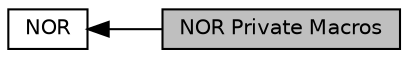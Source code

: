 digraph "NOR Private Macros"
{
  edge [fontname="Helvetica",fontsize="10",labelfontname="Helvetica",labelfontsize="10"];
  node [fontname="Helvetica",fontsize="10",shape=record];
  rankdir=LR;
  Node1 [label="NOR",height=0.2,width=0.4,color="black", fillcolor="white", style="filled",URL="$group___n_o_r.html",tooltip="NOR driver modules. "];
  Node0 [label="NOR Private Macros",height=0.2,width=0.4,color="black", fillcolor="grey75", style="filled", fontcolor="black"];
  Node1->Node0 [shape=plaintext, dir="back", style="solid"];
}
